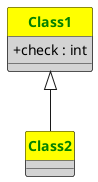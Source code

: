 @startuml test
hide circle
skinparam classAttributeIconSize 0
<style>
classDiagram {
  class {
      ' attributes and methods
      FontColor black
      BackgroundColor lightgray
      ' class name
      header {
        ' FontSize 20
        BackgroundColor yellow
        FontColor green
        FontStyle bold
      }
  }
}
</style>

SkinParam {
    NodeSep 200 ' horizontal spacing
    RankSep 200 ' vertical spacing
}

class Class1
{
    + check : int
}

class Class2

Class1 <|-- Class2


@enduml